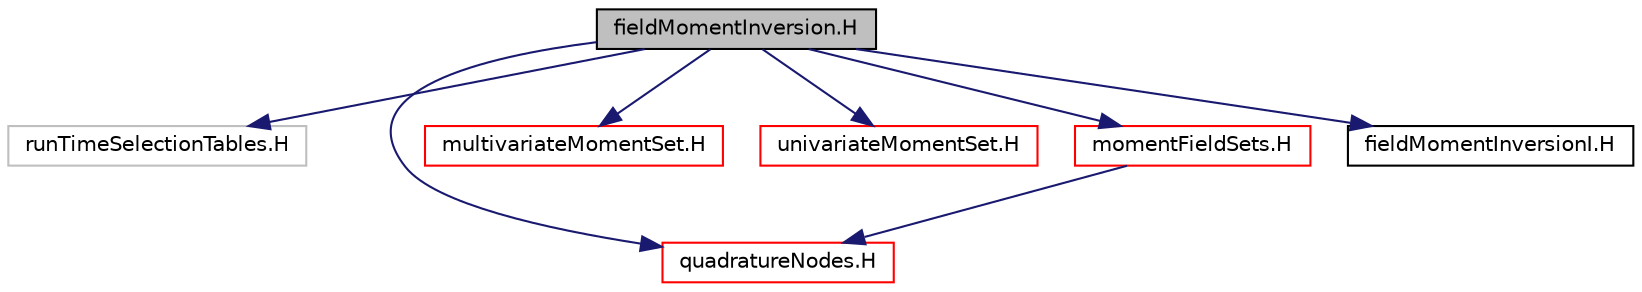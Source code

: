 digraph "fieldMomentInversion.H"
{
  bgcolor="transparent";
  edge [fontname="Helvetica",fontsize="10",labelfontname="Helvetica",labelfontsize="10"];
  node [fontname="Helvetica",fontsize="10",shape=record];
  Node0 [label="fieldMomentInversion.H",height=0.2,width=0.4,color="black", fillcolor="grey75", style="filled", fontcolor="black"];
  Node0 -> Node1 [color="midnightblue",fontsize="10",style="solid",fontname="Helvetica"];
  Node1 [label="runTimeSelectionTables.H",height=0.2,width=0.4,color="grey75"];
  Node0 -> Node2 [color="midnightblue",fontsize="10",style="solid",fontname="Helvetica"];
  Node2 [label="quadratureNodes.H",height=0.2,width=0.4,color="red",URL="$a00674.html"];
  Node0 -> Node16 [color="midnightblue",fontsize="10",style="solid",fontname="Helvetica"];
  Node16 [label="multivariateMomentSet.H",height=0.2,width=0.4,color="red",URL="$a00341.html"];
  Node0 -> Node22 [color="midnightblue",fontsize="10",style="solid",fontname="Helvetica"];
  Node22 [label="univariateMomentSet.H",height=0.2,width=0.4,color="red",URL="$a00350.html"];
  Node0 -> Node25 [color="midnightblue",fontsize="10",style="solid",fontname="Helvetica"];
  Node25 [label="momentFieldSets.H",height=0.2,width=0.4,color="red",URL="$a00320.html"];
  Node25 -> Node2 [color="midnightblue",fontsize="10",style="solid",fontname="Helvetica"];
  Node0 -> Node30 [color="midnightblue",fontsize="10",style="solid",fontname="Helvetica"];
  Node30 [label="fieldMomentInversionI.H",height=0.2,width=0.4,color="black",URL="$a00053.html"];
}
